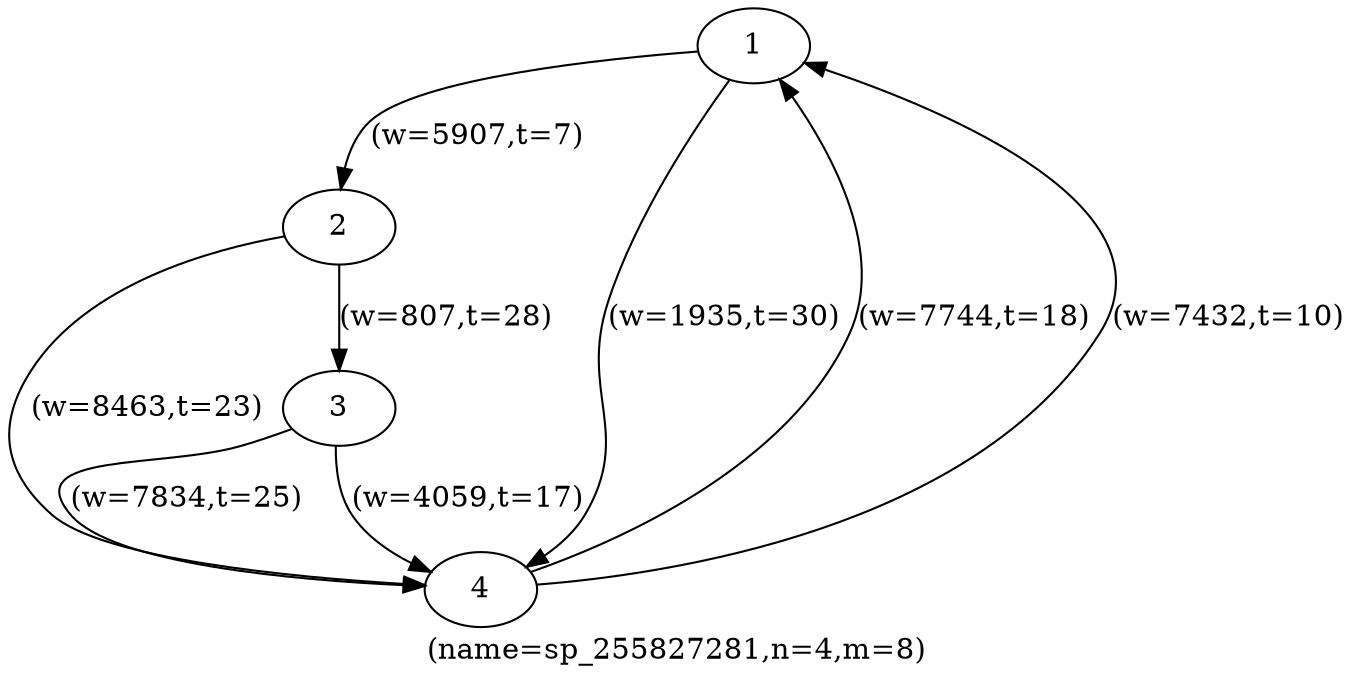 digraph sp_255827281 {
label="(name=sp_255827281,n=4,m=8)";
	1 -> 2 [label="(w=5907,t=7)"];
	4 -> 1 [label="(w=7744,t=18)"];
	2 -> 3 [label="(w=807,t=28)"];
	3 -> 4 [label="(w=7834,t=25)"];
	2 -> 4 [label="(w=8463,t=23)"];
	4 -> 1 [label="(w=7432,t=10)"];
	3 -> 4 [label="(w=4059,t=17)"];
	1 -> 4 [label="(w=1935,t=30)"];
4 [label="4"];
1 [label="1"];
3 [label="3"];
2 [label="2"];
}
